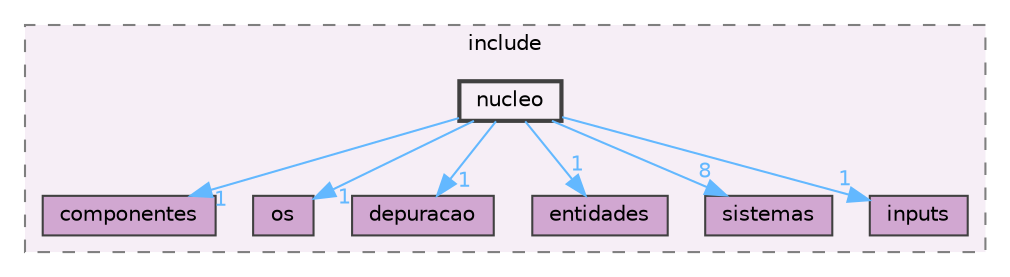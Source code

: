 digraph "nucleo"
{
 // LATEX_PDF_SIZE
  bgcolor="transparent";
  edge [fontname=Helvetica,fontsize=10,labelfontname=Helvetica,labelfontsize=10];
  node [fontname=Helvetica,fontsize=10,shape=box,height=0.2,width=0.4];
  compound=true
  subgraph clusterdir_9a744b5567c265deacf566b467d8af59 {
    graph [ bgcolor="#f6eef6", pencolor="grey50", label="include", fontname=Helvetica,fontsize=10 style="filled,dashed", URL="dir_9a744b5567c265deacf566b467d8af59.html",tooltip=""]
  dir_111f21dc146a617cd827120506a93450 [label="componentes", fillcolor="#d1a7d1", color="grey25", style="filled", URL="dir_111f21dc146a617cd827120506a93450.html",tooltip=""];
  dir_848b0061d2cb1858b446aa4d37e41215 [label="os", fillcolor="#d1a7d1", color="grey25", style="filled", URL="dir_848b0061d2cb1858b446aa4d37e41215.html",tooltip=""];
  dir_93f6fb17ca1aefce61f3d661bd348831 [label="depuracao", fillcolor="#d1a7d1", color="grey25", style="filled", URL="dir_93f6fb17ca1aefce61f3d661bd348831.html",tooltip=""];
  dir_ad84174b1d22f877aaa01cba77f76f93 [label="entidades", fillcolor="#d1a7d1", color="grey25", style="filled", URL="dir_ad84174b1d22f877aaa01cba77f76f93.html",tooltip=""];
  dir_c7a417469c1f088065cd2c30eb0a4785 [label="sistemas", fillcolor="#d1a7d1", color="grey25", style="filled", URL="dir_c7a417469c1f088065cd2c30eb0a4785.html",tooltip=""];
  dir_e48180f9230982b0cc0b1e4a3b823aad [label="inputs", fillcolor="#d1a7d1", color="grey25", style="filled", URL="dir_e48180f9230982b0cc0b1e4a3b823aad.html",tooltip=""];
  dir_6d1d8208ac4b46200d5c1cb355b49c73 [label="nucleo", fillcolor="#f6eef6", color="grey25", style="filled,bold", URL="dir_6d1d8208ac4b46200d5c1cb355b49c73.html",tooltip=""];
  }
  dir_6d1d8208ac4b46200d5c1cb355b49c73->dir_111f21dc146a617cd827120506a93450 [headlabel="1", labeldistance=1.5 headhref="dir_000020_000007.html" href="dir_000020_000007.html" color="steelblue1" fontcolor="steelblue1"];
  dir_6d1d8208ac4b46200d5c1cb355b49c73->dir_848b0061d2cb1858b446aa4d37e41215 [headlabel="1", labeldistance=1.5 headhref="dir_000020_000022.html" href="dir_000020_000022.html" color="steelblue1" fontcolor="steelblue1"];
  dir_6d1d8208ac4b46200d5c1cb355b49c73->dir_93f6fb17ca1aefce61f3d661bd348831 [headlabel="1", labeldistance=1.5 headhref="dir_000020_000009.html" href="dir_000020_000009.html" color="steelblue1" fontcolor="steelblue1"];
  dir_6d1d8208ac4b46200d5c1cb355b49c73->dir_ad84174b1d22f877aaa01cba77f76f93 [headlabel="1", labeldistance=1.5 headhref="dir_000020_000014.html" href="dir_000020_000014.html" color="steelblue1" fontcolor="steelblue1"];
  dir_6d1d8208ac4b46200d5c1cb355b49c73->dir_c7a417469c1f088065cd2c30eb0a4785 [headlabel="8", labeldistance=1.5 headhref="dir_000020_000025.html" href="dir_000020_000025.html" color="steelblue1" fontcolor="steelblue1"];
  dir_6d1d8208ac4b46200d5c1cb355b49c73->dir_e48180f9230982b0cc0b1e4a3b823aad [headlabel="1", labeldistance=1.5 headhref="dir_000020_000018.html" href="dir_000020_000018.html" color="steelblue1" fontcolor="steelblue1"];
}
